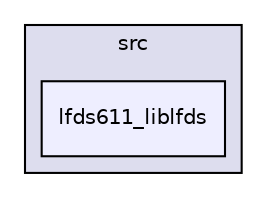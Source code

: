 digraph "UTIL/LFDS/liblfds6.1.1/liblfds611/src/lfds611_liblfds" {
  compound=true
  node [ fontsize="10", fontname="Helvetica"];
  edge [ labelfontsize="10", labelfontname="Helvetica"];
  subgraph clusterdir_0a655db9a85a50e8db662a80b99aeaaa {
    graph [ bgcolor="#ddddee", pencolor="black", label="src" fontname="Helvetica", fontsize="10", URL="dir_0a655db9a85a50e8db662a80b99aeaaa.html"]
  dir_aae5f4e2f313bf7fb2018503e9a09592 [shape=box, label="lfds611_liblfds", style="filled", fillcolor="#eeeeff", pencolor="black", URL="dir_aae5f4e2f313bf7fb2018503e9a09592.html"];
  }
}
